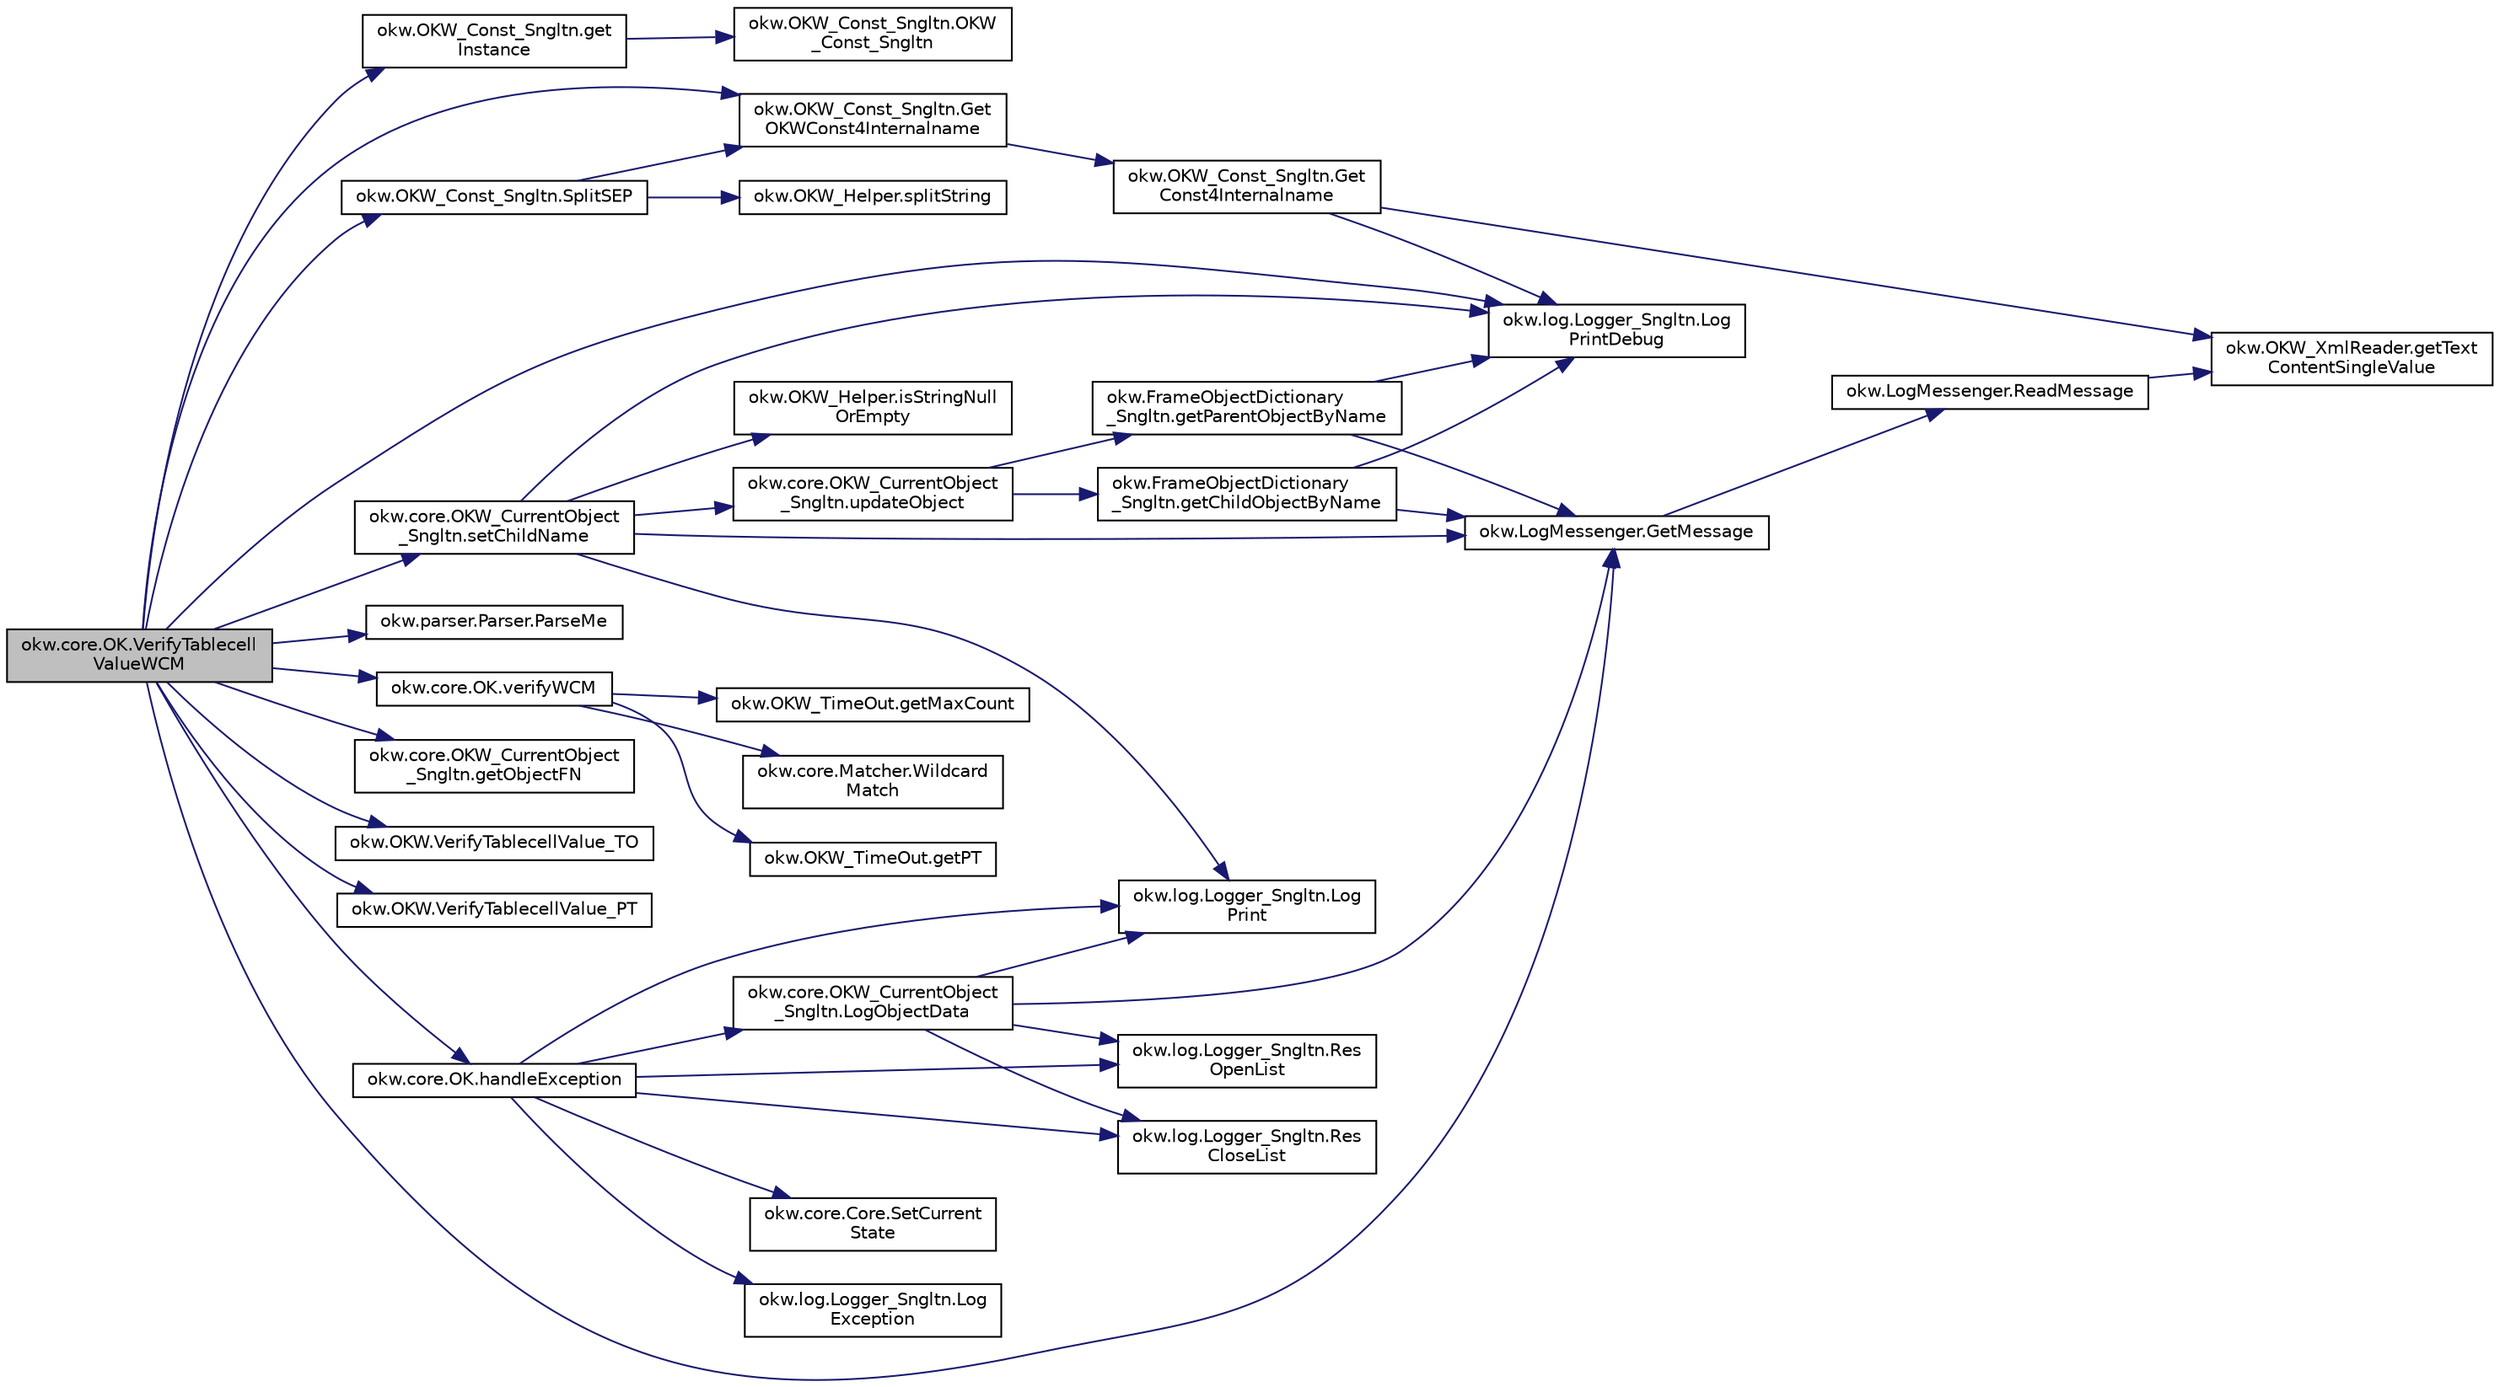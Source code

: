 digraph "okw.core.OK.VerifyTablecellValueWCM"
{
 // INTERACTIVE_SVG=YES
 // LATEX_PDF_SIZE
  edge [fontname="Helvetica",fontsize="10",labelfontname="Helvetica",labelfontsize="10"];
  node [fontname="Helvetica",fontsize="10",shape=record];
  rankdir="LR";
  Node1615 [label="okw.core.OK.VerifyTablecell\lValueWCM",height=0.2,width=0.4,color="black", fillcolor="grey75", style="filled", fontcolor="black",tooltip="Vergleicht den Inhalt der gegebenen Tabellenzelle mit dem erwarteten Wert."];
  Node1615 -> Node1616 [color="midnightblue",fontsize="10",style="solid",fontname="Helvetica"];
  Node1616 [label="okw.OKW_Const_Sngltn.get\lInstance",height=0.2,width=0.4,color="black", fillcolor="white", style="filled",URL="$classokw_1_1_o_k_w___const___sngltn.html#afdb8f095b58cbd870dbb8eb353e3b0bf",tooltip="Holt die einzige Instanz dieser Klasse."];
  Node1616 -> Node1617 [color="midnightblue",fontsize="10",style="solid",fontname="Helvetica"];
  Node1617 [label="okw.OKW_Const_Sngltn.OKW\l_Const_Sngltn",height=0.2,width=0.4,color="black", fillcolor="white", style="filled",URL="$classokw_1_1_o_k_w___const___sngltn.html#a8404c43fc549df30d37c369c7d6e89ae",tooltip="Privater Konstruktor ohne Parameter im Entwurfsmuster Singelton initialisiert die Klasse OKW_Const."];
  Node1615 -> Node1618 [color="midnightblue",fontsize="10",style="solid",fontname="Helvetica"];
  Node1618 [label="okw.OKW_Const_Sngltn.Get\lOKWConst4Internalname",height=0.2,width=0.4,color="black", fillcolor="white", style="filled",URL="$classokw_1_1_o_k_w___const___sngltn.html#a02c05c79f7ea6e862a81a64ce23941fd",tooltip="Methode ermittelt für Internalname und der aktuell eingestellten Sprache den Wert für OKWConst."];
  Node1618 -> Node1619 [color="midnightblue",fontsize="10",style="solid",fontname="Helvetica"];
  Node1619 [label="okw.OKW_Const_Sngltn.Get\lConst4Internalname",height=0.2,width=0.4,color="black", fillcolor="white", style="filled",URL="$classokw_1_1_o_k_w___const___sngltn.html#a51cde06bf07e855ba4d69ff36b9a27f7",tooltip="Methode ermittelt für Internalname und der aktuell eingestellten Sprache den Wert für Const."];
  Node1619 -> Node1620 [color="midnightblue",fontsize="10",style="solid",fontname="Helvetica"];
  Node1620 [label="okw.log.Logger_Sngltn.Log\lPrintDebug",height=0.2,width=0.4,color="black", fillcolor="white", style="filled",URL="$classokw_1_1log_1_1_logger___sngltn.html#a313f97c79ba4662d9daaf7f537dd02f4",tooltip="Loggt eine Nachricht."];
  Node1619 -> Node1621 [color="midnightblue",fontsize="10",style="solid",fontname="Helvetica"];
  Node1621 [label="okw.OKW_XmlReader.getText\lContentSingleValue",height=0.2,width=0.4,color="black", fillcolor="white", style="filled",URL="$classokw_1_1_o_k_w___xml_reader.html#ab920b5335a2e1429c14cc5f8e79f39eb",tooltip="Lies den TextContent eines Tag."];
  Node1615 -> Node1620 [color="midnightblue",fontsize="10",style="solid",fontname="Helvetica"];
  Node1615 -> Node1622 [color="midnightblue",fontsize="10",style="solid",fontname="Helvetica"];
  Node1622 [label="okw.LogMessenger.GetMessage",height=0.2,width=0.4,color="black", fillcolor="white", style="filled",URL="$classokw_1_1_log_messenger.html#af225d1f037d47b3b085175c09d78bdd2",tooltip="Holt die Log-Meldung für MethodeNmae/Textkey ohne weitere Parameter."];
  Node1622 -> Node1623 [color="midnightblue",fontsize="10",style="solid",fontname="Helvetica"];
  Node1623 [label="okw.LogMessenger.ReadMessage",height=0.2,width=0.4,color="black", fillcolor="white", style="filled",URL="$classokw_1_1_log_messenger.html#a530cd6ab82ec82a04206a2e976ec06e3",tooltip="Interne Kernfunktion holt die Log-Meldung mit Platzhaltern aus der XML-Datei."];
  Node1623 -> Node1621 [color="midnightblue",fontsize="10",style="solid",fontname="Helvetica"];
  Node1615 -> Node1624 [color="midnightblue",fontsize="10",style="solid",fontname="Helvetica"];
  Node1624 [label="okw.OKW_Const_Sngltn.SplitSEP",height=0.2,width=0.4,color="black", fillcolor="white", style="filled",URL="$classokw_1_1_o_k_w___const___sngltn.html#a3851ae4f27e2ae512749767b86b3fc13",tooltip="Methode trennt einen String und wandelt diesen in einen ListString um."];
  Node1624 -> Node1625 [color="midnightblue",fontsize="10",style="solid",fontname="Helvetica"];
  Node1625 [label="okw.OKW_Helper.splitString",height=0.2,width=0.4,color="black", fillcolor="white", style="filled",URL="$classokw_1_1_o_k_w___helper.html#a268ba5b6db697acd241f3ebea12c4194",tooltip="Splittet einen String am angegebenen Separator auf."];
  Node1624 -> Node1618 [color="midnightblue",fontsize="10",style="solid",fontname="Helvetica"];
  Node1615 -> Node1626 [color="midnightblue",fontsize="10",style="solid",fontname="Helvetica"];
  Node1626 [label="okw.parser.Parser.ParseMe",height=0.2,width=0.4,color="black", fillcolor="white", style="filled",URL="$classokw_1_1parser_1_1_parser.html#a46afb901847316c744413ce473ecada3",tooltip="Parst einen _List&lt string&gt, ersetzt die Parser-Schlüsslewörter durch Werte."];
  Node1615 -> Node1627 [color="midnightblue",fontsize="10",style="solid",fontname="Helvetica"];
  Node1627 [label="okw.core.OKW_CurrentObject\l_Sngltn.setChildName",height=0.2,width=0.4,color="black", fillcolor="white", style="filled",URL="$classokw_1_1core_1_1_o_k_w___current_object___sngltn.html#a461fa1ff29f4bc4a9798707ea7b71849",tooltip="Setzt das Kindobjekt."];
  Node1627 -> Node1620 [color="midnightblue",fontsize="10",style="solid",fontname="Helvetica"];
  Node1627 -> Node1622 [color="midnightblue",fontsize="10",style="solid",fontname="Helvetica"];
  Node1627 -> Node1628 [color="midnightblue",fontsize="10",style="solid",fontname="Helvetica"];
  Node1628 [label="okw.OKW_Helper.isStringNull\lOrEmpty",height=0.2,width=0.4,color="black", fillcolor="white", style="filled",URL="$classokw_1_1_o_k_w___helper.html#a3a7ba0f42b29adf70574830688e72e4a",tooltip="Prüft ob der gegeben String fpsStrin null oder leer (\"\") ist."];
  Node1627 -> Node1629 [color="midnightblue",fontsize="10",style="solid",fontname="Helvetica"];
  Node1629 [label="okw.log.Logger_Sngltn.Log\lPrint",height=0.2,width=0.4,color="black", fillcolor="white", style="filled",URL="$classokw_1_1log_1_1_logger___sngltn.html#a8ebceaddd6cc6963ddb8e08c72ea808c",tooltip="LogPrint Function: Prints the values of expressions to the results file."];
  Node1627 -> Node1630 [color="midnightblue",fontsize="10",style="solid",fontname="Helvetica"];
  Node1630 [label="okw.core.OKW_CurrentObject\l_Sngltn.updateObject",height=0.2,width=0.4,color="black", fillcolor="white", style="filled",URL="$classokw_1_1core_1_1_o_k_w___current_object___sngltn.html#a51204f2563ba8defb737da6653705819",tooltip="Methode aktualisert zwei Werte:"];
  Node1630 -> Node1631 [color="midnightblue",fontsize="10",style="solid",fontname="Helvetica"];
  Node1631 [label="okw.FrameObjectDictionary\l_Sngltn.getParentObjectByName",height=0.2,width=0.4,color="black", fillcolor="white", style="filled",URL="$classokw_1_1_frame_object_dictionary___sngltn.html#aeec07d71cbebe71ec3ec4d27e86d6c5c",tooltip="Die Methode liefert das Frame-Object des gegebenen FN eines Fensterobjektes zurück."];
  Node1631 -> Node1620 [color="midnightblue",fontsize="10",style="solid",fontname="Helvetica"];
  Node1631 -> Node1622 [color="midnightblue",fontsize="10",style="solid",fontname="Helvetica"];
  Node1630 -> Node1632 [color="midnightblue",fontsize="10",style="solid",fontname="Helvetica"];
  Node1632 [label="okw.FrameObjectDictionary\l_Sngltn.getChildObjectByName",height=0.2,width=0.4,color="black", fillcolor="white", style="filled",URL="$classokw_1_1_frame_object_dictionary___sngltn.html#a0a71734828093357dfc88b5fa242e361",tooltip="Die Methode liefert das Objekt des gegebenen Kindobjekttests zurück."];
  Node1632 -> Node1620 [color="midnightblue",fontsize="10",style="solid",fontname="Helvetica"];
  Node1632 -> Node1622 [color="midnightblue",fontsize="10",style="solid",fontname="Helvetica"];
  Node1615 -> Node1633 [color="midnightblue",fontsize="10",style="solid",fontname="Helvetica"];
  Node1633 [label="okw.core.OKW_CurrentObject\l_Sngltn.getObjectFN",height=0.2,width=0.4,color="black", fillcolor="white", style="filled",URL="$classokw_1_1core_1_1_o_k_w___current_object___sngltn.html#a8a957bc040b9487a21adb41a52c56fd4",tooltip="Ermittelt den ObjektNamen des aktuellen Objektes."];
  Node1615 -> Node1634 [color="midnightblue",fontsize="10",style="solid",fontname="Helvetica"];
  Node1634 [label="okw.OKW.VerifyTablecellValue_TO",height=0.2,width=0.4,color="black", fillcolor="white", style="filled",URL="$interfaceokw_1_1_o_k_w.html#ad12aaec7d120f7d26fedb76064243380",tooltip="TimeOut in Sekunden [s] für das Schlüsselwort VerifyTablecellValue."];
  Node1615 -> Node1635 [color="midnightblue",fontsize="10",style="solid",fontname="Helvetica"];
  Node1635 [label="okw.OKW.VerifyTablecellValue_PT",height=0.2,width=0.4,color="black", fillcolor="white", style="filled",URL="$interfaceokw_1_1_o_k_w.html#acefee0b26413ff55e79c06d39f968943",tooltip="Polling Time in [ms] für das Schlüsselwort VerifyTablecellValue."];
  Node1615 -> Node1636 [color="midnightblue",fontsize="10",style="solid",fontname="Helvetica"];
  Node1636 [label="okw.core.OK.verifyWCM",height=0.2,width=0.4,color="black", fillcolor="white", style="filled",URL="$classokw_1_1core_1_1_o_k.html#a127f0328e514d1b9f8bc1a972269ecfc",tooltip=" "];
  Node1636 -> Node1637 [color="midnightblue",fontsize="10",style="solid",fontname="Helvetica"];
  Node1637 [label="okw.OKW_TimeOut.getMaxCount",height=0.2,width=0.4,color="black", fillcolor="white", style="filled",URL="$classokw_1_1_o_k_w___time_out.html#adf7b9cc33db065c1f284bb5db2227b51",tooltip="Anzahl der berechnetten Zyklen."];
  Node1636 -> Node1638 [color="midnightblue",fontsize="10",style="solid",fontname="Helvetica"];
  Node1638 [label="okw.core.Matcher.Wildcard\lMatch",height=0.2,width=0.4,color="black", fillcolor="white", style="filled",URL="$classokw_1_1core_1_1_matcher.html#a771af5fda0717ef20d2bc1866357eaa9",tooltip=" "];
  Node1636 -> Node1639 [color="midnightblue",fontsize="10",style="solid",fontname="Helvetica"];
  Node1639 [label="okw.OKW_TimeOut.getPT",height=0.2,width=0.4,color="black", fillcolor="white", style="filled",URL="$classokw_1_1_o_k_w___time_out.html#ab7142e5e6adc82f308a70177c71ced2c",tooltip="Wartezeit zwischen zwei Pollings in [ms]."];
  Node1615 -> Node1640 [color="midnightblue",fontsize="10",style="solid",fontname="Helvetica"];
  Node1640 [label="okw.core.OK.handleException",height=0.2,width=0.4,color="black", fillcolor="white", style="filled",URL="$classokw_1_1core_1_1_o_k.html#a5a6db6a457bcb71c893f5d4eb615b2b7",tooltip="Zentrale Exception-Behandlung."];
  Node1640 -> Node1629 [color="midnightblue",fontsize="10",style="solid",fontname="Helvetica"];
  Node1640 -> Node1641 [color="midnightblue",fontsize="10",style="solid",fontname="Helvetica"];
  Node1641 [label="okw.log.Logger_Sngltn.Log\lException",height=0.2,width=0.4,color="black", fillcolor="white", style="filled",URL="$classokw_1_1log_1_1_logger___sngltn.html#aa29d396a2b9df1ac57079d777c548181",tooltip="LogException Function: Logs a Script Exception to the results file."];
  Node1640 -> Node1642 [color="midnightblue",fontsize="10",style="solid",fontname="Helvetica"];
  Node1642 [label="okw.log.Logger_Sngltn.Res\lOpenList",height=0.2,width=0.4,color="black", fillcolor="white", style="filled",URL="$classokw_1_1log_1_1_logger___sngltn.html#ab4fc711bb4c754f251372ff3b14ab9c9",tooltip="Creates a new hierarchical level in the results file."];
  Node1640 -> Node1643 [color="midnightblue",fontsize="10",style="solid",fontname="Helvetica"];
  Node1643 [label="okw.log.Logger_Sngltn.Res\lCloseList",height=0.2,width=0.4,color="black", fillcolor="white", style="filled",URL="$classokw_1_1log_1_1_logger___sngltn.html#a9b54104f7e0b4c0a473877b19dfaed56",tooltip="Closes a hierarchical level in the results file that was opened with ResOpenList."];
  Node1640 -> Node1644 [color="midnightblue",fontsize="10",style="solid",fontname="Helvetica"];
  Node1644 [label="okw.core.OKW_CurrentObject\l_Sngltn.LogObjectData",height=0.2,width=0.4,color="black", fillcolor="white", style="filled",URL="$classokw_1_1core_1_1_o_k_w___current_object___sngltn.html#a01b48f2c86a2f91909143ee9063dfd86",tooltip="Methode gibt alle wichtigen Informationen zum aktuellen Objekt aus."];
  Node1644 -> Node1642 [color="midnightblue",fontsize="10",style="solid",fontname="Helvetica"];
  Node1644 -> Node1629 [color="midnightblue",fontsize="10",style="solid",fontname="Helvetica"];
  Node1644 -> Node1622 [color="midnightblue",fontsize="10",style="solid",fontname="Helvetica"];
  Node1644 -> Node1643 [color="midnightblue",fontsize="10",style="solid",fontname="Helvetica"];
  Node1640 -> Node1645 [color="midnightblue",fontsize="10",style="solid",fontname="Helvetica"];
  Node1645 [label="okw.core.Core.SetCurrent\lState",height=0.2,width=0.4,color="black", fillcolor="white", style="filled",URL="$classokw_1_1core_1_1_core.html#aafe6e3d88e810dabf350b37058d4af97",tooltip="Setter zum Setzen des aktuellen Zustandes."];
}
